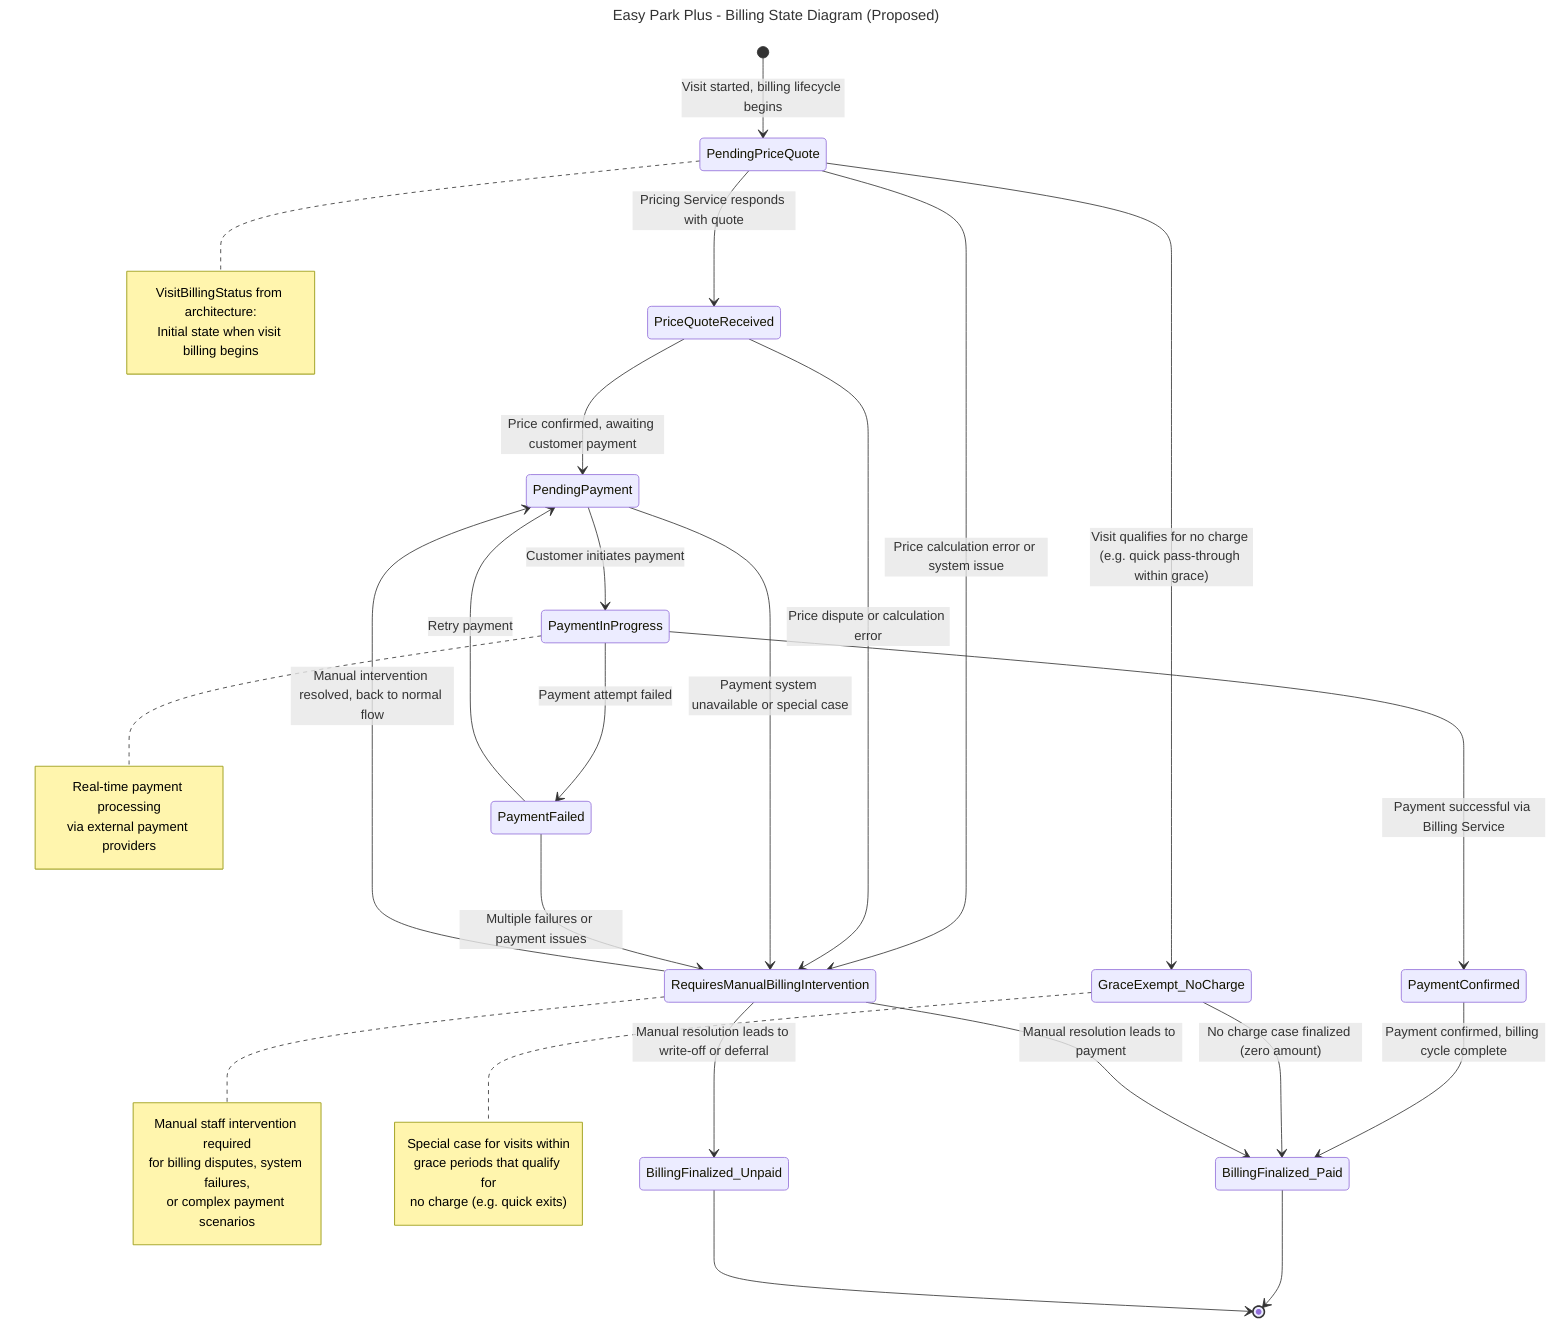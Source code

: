 ---
title: Easy Park Plus - Billing State Diagram (Proposed)
---

stateDiagram-v2
    [*] --> PendingPriceQuote : Visit started, billing lifecycle begins

    PendingPriceQuote --> PriceQuoteReceived : Pricing Service responds with quote
    PendingPriceQuote --> GraceExempt_NoCharge : Visit qualifies for no charge (e.g. quick pass-through within grace)
    PendingPriceQuote --> RequiresManualBillingIntervention : Price calculation error or system issue

    PriceQuoteReceived --> PendingPayment : Price confirmed, awaiting customer payment
    PriceQuoteReceived --> RequiresManualBillingIntervention : Price dispute or calculation error

    PendingPayment --> PaymentInProgress : Customer initiates payment
    PendingPayment --> RequiresManualBillingIntervention : Payment system unavailable or special case

    PaymentInProgress --> PaymentConfirmed : Payment successful via Billing Service
    PaymentInProgress --> PaymentFailed : Payment attempt failed

    PaymentFailed --> PendingPayment : Retry payment
    PaymentFailed --> RequiresManualBillingIntervention : Multiple failures or payment issues

    PaymentConfirmed --> BillingFinalized_Paid : Payment confirmed, billing cycle complete
    GraceExempt_NoCharge --> BillingFinalized_Paid : No charge case finalized (zero amount)

    RequiresManualBillingIntervention --> BillingFinalized_Paid : Manual resolution leads to payment
    RequiresManualBillingIntervention --> BillingFinalized_Unpaid : Manual resolution leads to write-off or deferral
    RequiresManualBillingIntervention --> PendingPayment : Manual intervention resolved, back to normal flow

    BillingFinalized_Paid --> [*]
    BillingFinalized_Unpaid --> [*]

    note right of PendingPriceQuote
        VisitBillingStatus from architecture:
        Initial state when visit billing begins
    end note
    
    note right of PaymentInProgress
        Real-time payment processing
        via external payment providers
    end note
    
    note right of RequiresManualBillingIntervention
        Manual staff intervention required
        for billing disputes, system failures,
        or complex payment scenarios
    end note
    
    note right of GraceExempt_NoCharge
        Special case for visits within
        grace periods that qualify for
        no charge (e.g. quick exits)
    end note